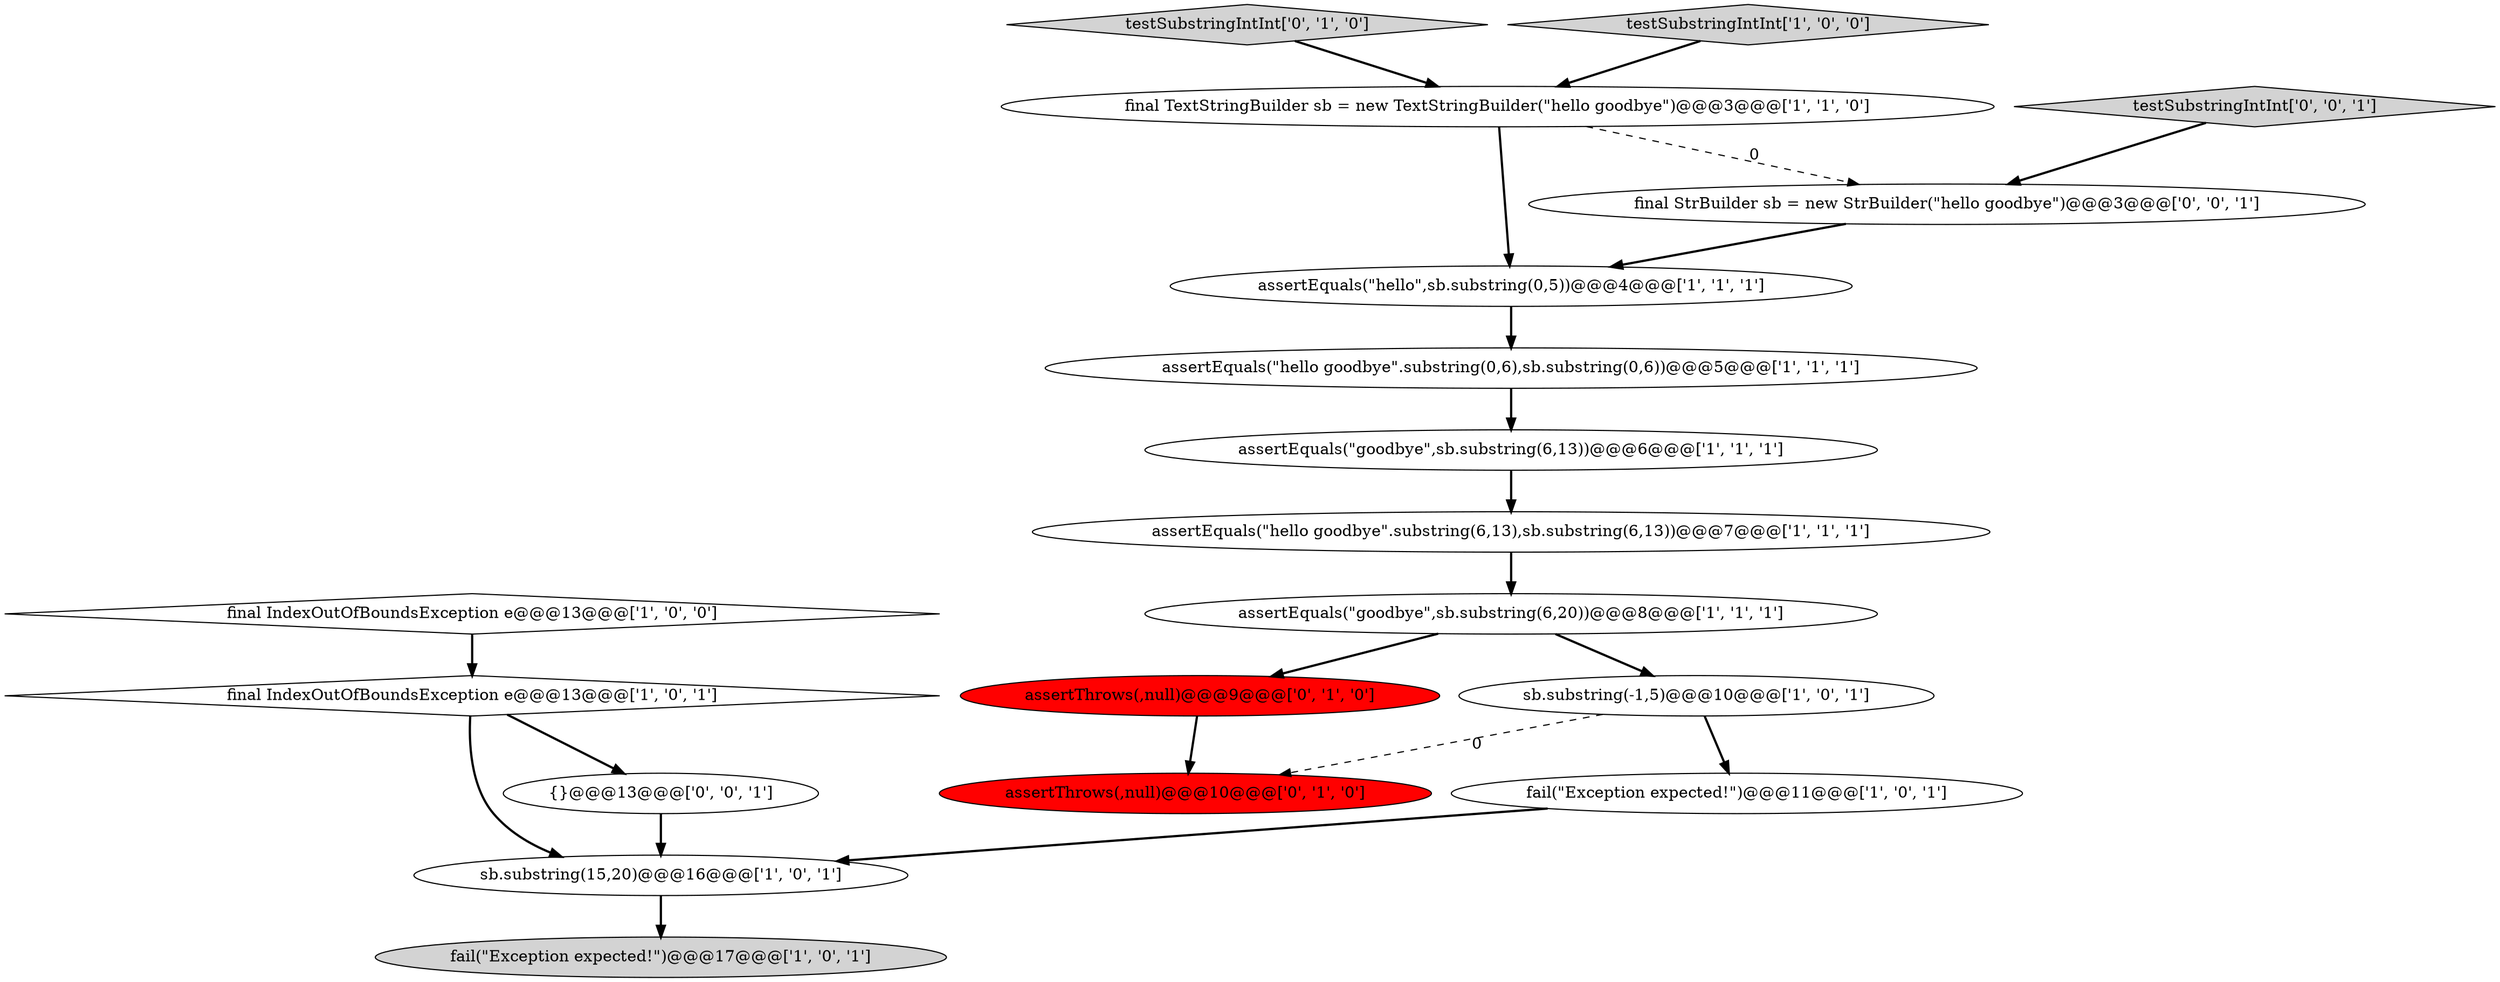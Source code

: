 digraph {
9 [style = filled, label = "fail(\"Exception expected!\")@@@17@@@['1', '0', '1']", fillcolor = lightgray, shape = ellipse image = "AAA0AAABBB1BBB"];
16 [style = filled, label = "{}@@@13@@@['0', '0', '1']", fillcolor = white, shape = ellipse image = "AAA0AAABBB3BBB"];
5 [style = filled, label = "final IndexOutOfBoundsException e@@@13@@@['1', '0', '1']", fillcolor = white, shape = diamond image = "AAA0AAABBB1BBB"];
18 [style = filled, label = "final StrBuilder sb = new StrBuilder(\"hello goodbye\")@@@3@@@['0', '0', '1']", fillcolor = white, shape = ellipse image = "AAA0AAABBB3BBB"];
10 [style = filled, label = "sb.substring(-1,5)@@@10@@@['1', '0', '1']", fillcolor = white, shape = ellipse image = "AAA0AAABBB1BBB"];
12 [style = filled, label = "sb.substring(15,20)@@@16@@@['1', '0', '1']", fillcolor = white, shape = ellipse image = "AAA0AAABBB1BBB"];
13 [style = filled, label = "assertThrows(,null)@@@10@@@['0', '1', '0']", fillcolor = red, shape = ellipse image = "AAA1AAABBB2BBB"];
3 [style = filled, label = "fail(\"Exception expected!\")@@@11@@@['1', '0', '1']", fillcolor = white, shape = ellipse image = "AAA0AAABBB1BBB"];
2 [style = filled, label = "final IndexOutOfBoundsException e@@@13@@@['1', '0', '0']", fillcolor = white, shape = diamond image = "AAA0AAABBB1BBB"];
1 [style = filled, label = "assertEquals(\"goodbye\",sb.substring(6,13))@@@6@@@['1', '1', '1']", fillcolor = white, shape = ellipse image = "AAA0AAABBB1BBB"];
14 [style = filled, label = "assertThrows(,null)@@@9@@@['0', '1', '0']", fillcolor = red, shape = ellipse image = "AAA1AAABBB2BBB"];
4 [style = filled, label = "final TextStringBuilder sb = new TextStringBuilder(\"hello goodbye\")@@@3@@@['1', '1', '0']", fillcolor = white, shape = ellipse image = "AAA0AAABBB1BBB"];
15 [style = filled, label = "testSubstringIntInt['0', '1', '0']", fillcolor = lightgray, shape = diamond image = "AAA0AAABBB2BBB"];
6 [style = filled, label = "assertEquals(\"hello\",sb.substring(0,5))@@@4@@@['1', '1', '1']", fillcolor = white, shape = ellipse image = "AAA0AAABBB1BBB"];
7 [style = filled, label = "testSubstringIntInt['1', '0', '0']", fillcolor = lightgray, shape = diamond image = "AAA0AAABBB1BBB"];
11 [style = filled, label = "assertEquals(\"goodbye\",sb.substring(6,20))@@@8@@@['1', '1', '1']", fillcolor = white, shape = ellipse image = "AAA0AAABBB1BBB"];
17 [style = filled, label = "testSubstringIntInt['0', '0', '1']", fillcolor = lightgray, shape = diamond image = "AAA0AAABBB3BBB"];
0 [style = filled, label = "assertEquals(\"hello goodbye\".substring(6,13),sb.substring(6,13))@@@7@@@['1', '1', '1']", fillcolor = white, shape = ellipse image = "AAA0AAABBB1BBB"];
8 [style = filled, label = "assertEquals(\"hello goodbye\".substring(0,6),sb.substring(0,6))@@@5@@@['1', '1', '1']", fillcolor = white, shape = ellipse image = "AAA0AAABBB1BBB"];
4->18 [style = dashed, label="0"];
11->14 [style = bold, label=""];
4->6 [style = bold, label=""];
0->11 [style = bold, label=""];
10->3 [style = bold, label=""];
1->0 [style = bold, label=""];
7->4 [style = bold, label=""];
3->12 [style = bold, label=""];
10->13 [style = dashed, label="0"];
12->9 [style = bold, label=""];
5->16 [style = bold, label=""];
8->1 [style = bold, label=""];
5->12 [style = bold, label=""];
18->6 [style = bold, label=""];
11->10 [style = bold, label=""];
6->8 [style = bold, label=""];
15->4 [style = bold, label=""];
14->13 [style = bold, label=""];
16->12 [style = bold, label=""];
17->18 [style = bold, label=""];
2->5 [style = bold, label=""];
}
